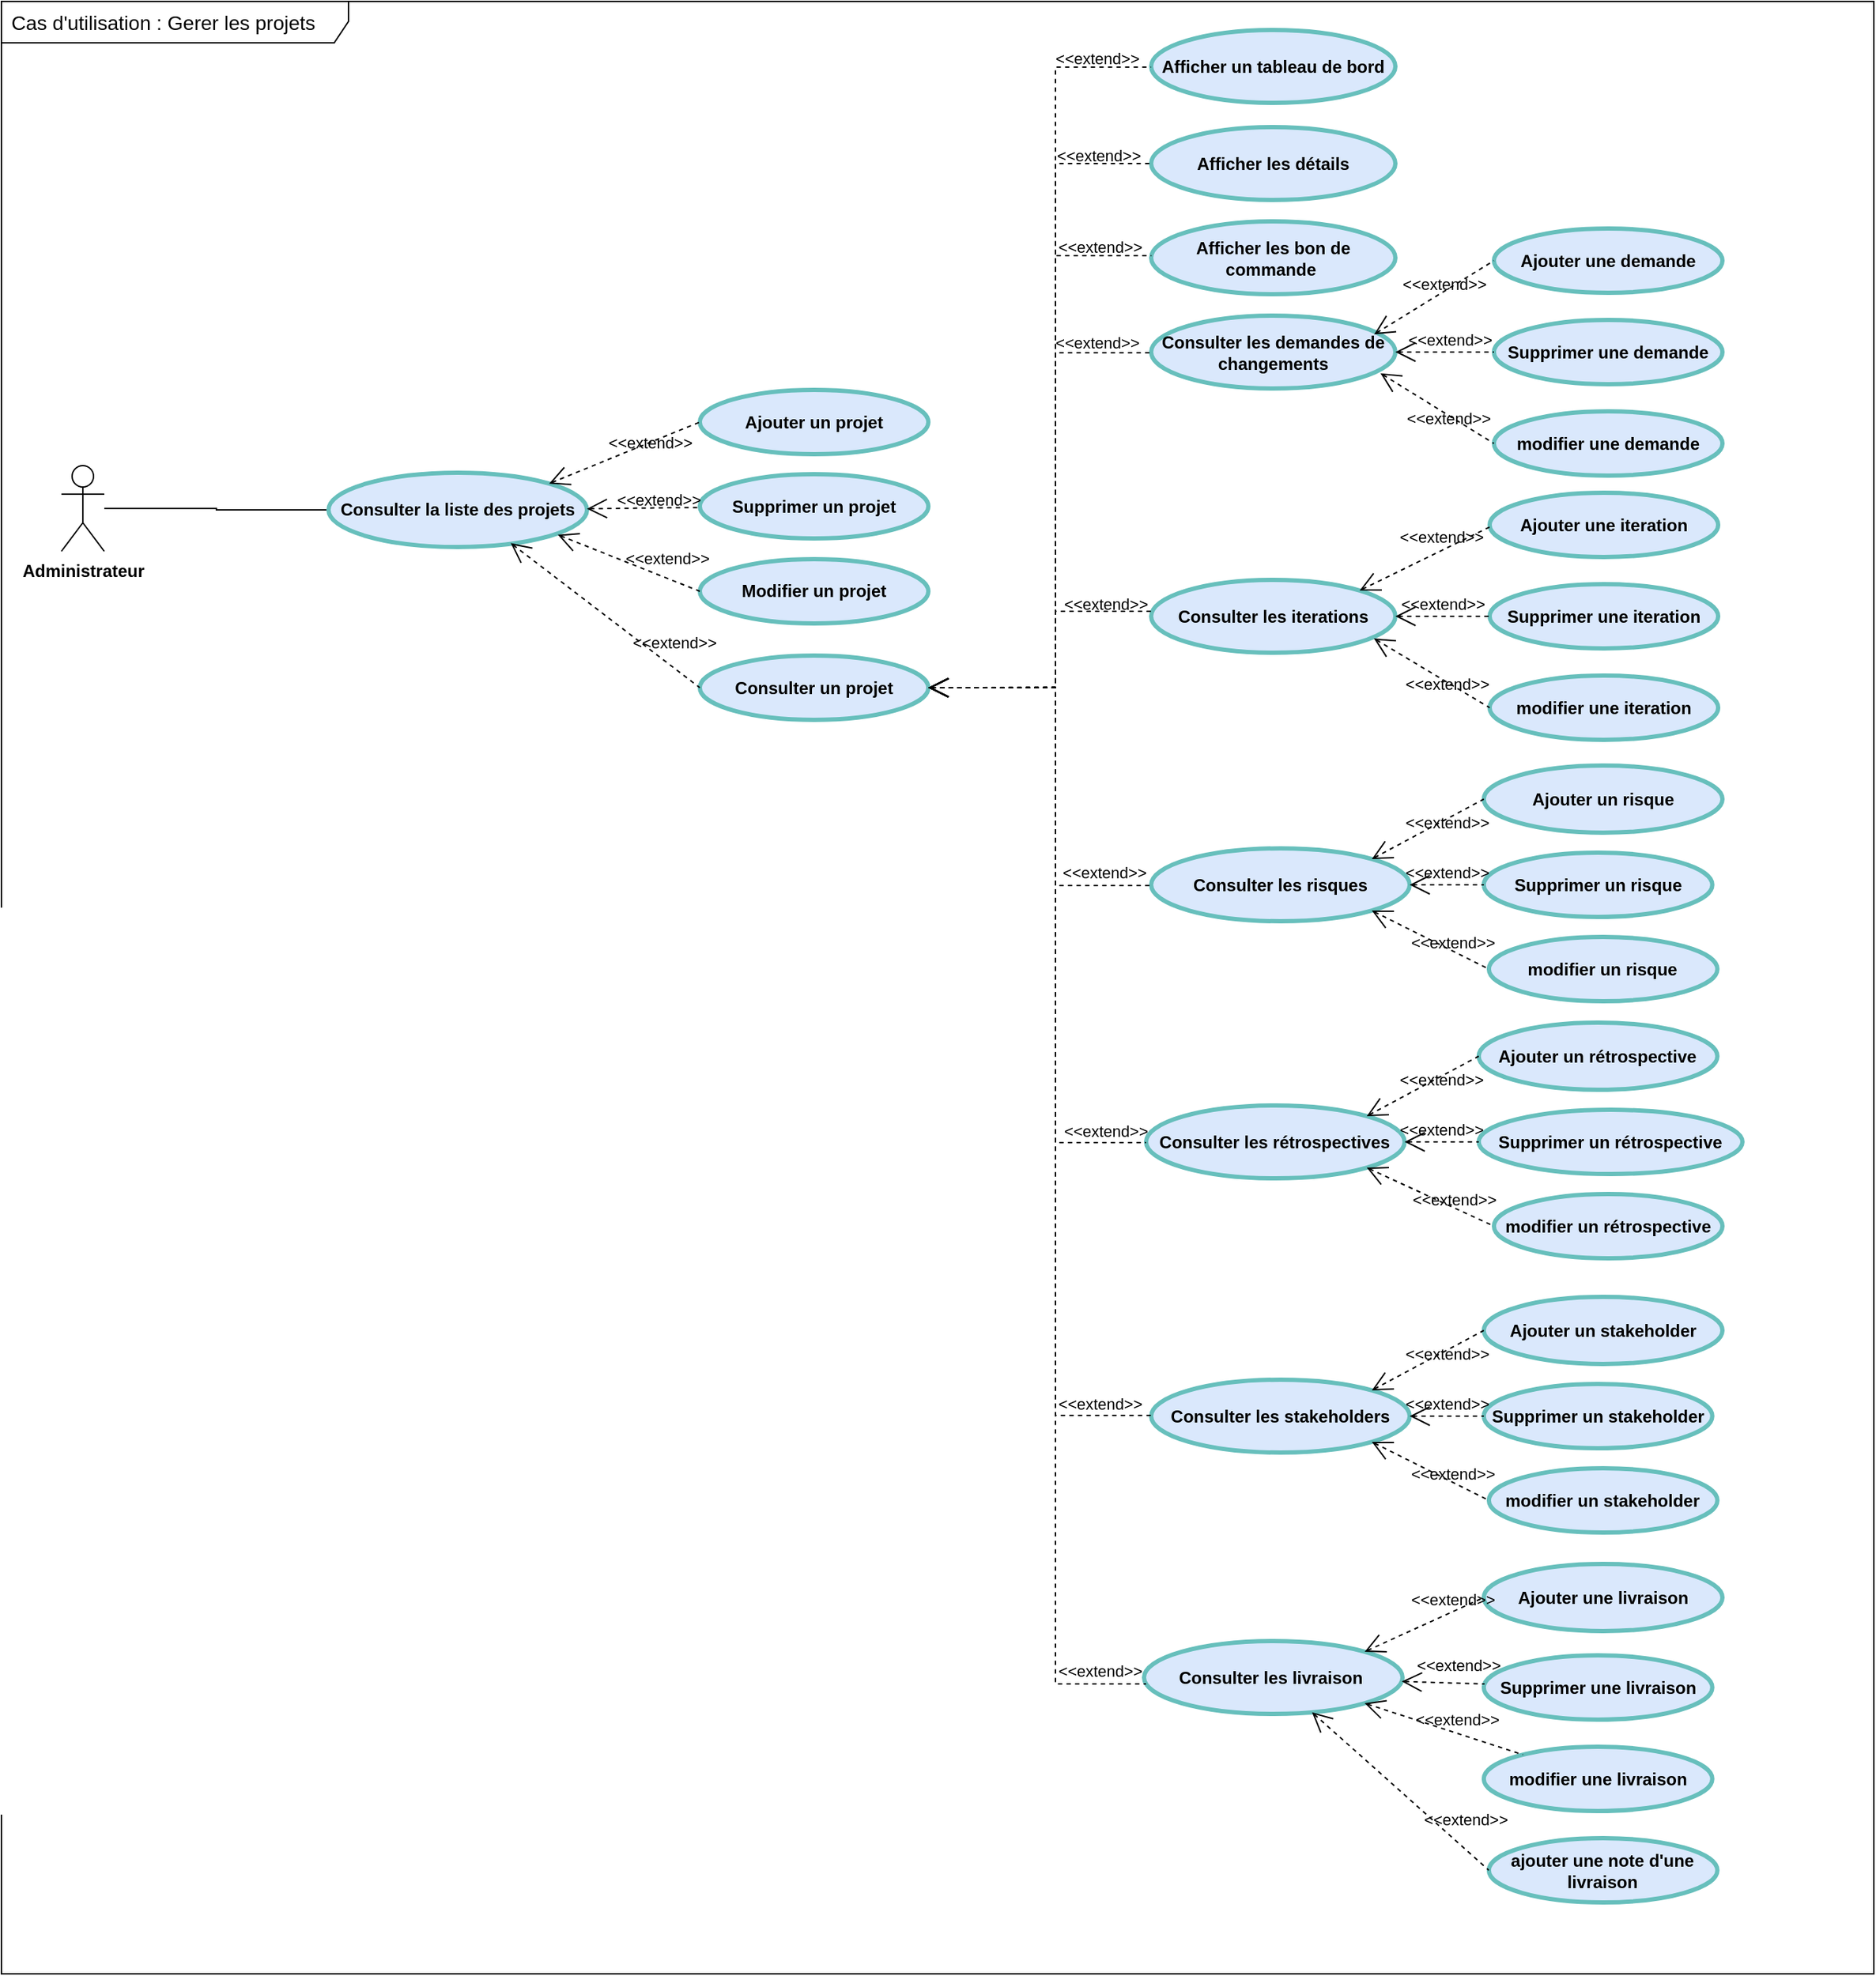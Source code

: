 <mxfile version="17.1.3" type="github">
  <diagram id="lqeS9QWTc5A_XZJM_jDW" name="Page-1">
    <mxGraphModel dx="868" dy="-4194" grid="0" gridSize="10" guides="1" tooltips="1" connect="1" arrows="1" fold="1" page="1" pageScale="1" pageWidth="827" pageHeight="1169" math="0" shadow="0">
      <root>
        <mxCell id="0" />
        <mxCell id="1" parent="0" />
        <mxCell id="lvj-AdMTASe0IMn5T47T-1" value="&lt;div style=&quot;text-align: center&quot;&gt;&lt;span&gt;Cas d&#39;utilisation : Gerer les projets&lt;/span&gt;&lt;/div&gt;" style="shape=umlFrame;tabPosition=left;html=1;boundedLbl=1;labelInHeader=1;width=243;height=29;swimlaneFillColor=#ffffff;align=left;spacingLeft=5;fontSize=14;" parent="1" vertex="1">
          <mxGeometry x="227" y="4830" width="1311" height="1381" as="geometry" />
        </mxCell>
        <mxCell id="lvj-AdMTASe0IMn5T47T-22" style="edgeStyle=orthogonalEdgeStyle;rounded=0;orthogonalLoop=1;jettySize=auto;html=1;endArrow=none;endFill=0;" parent="1" source="lvj-AdMTASe0IMn5T47T-3" target="lvj-AdMTASe0IMn5T47T-14" edge="1">
          <mxGeometry relative="1" as="geometry" />
        </mxCell>
        <mxCell id="lvj-AdMTASe0IMn5T47T-3" value="&lt;span style=&quot;font-weight: 700&quot;&gt;Administrateur&lt;/span&gt;" style="shape=umlActor;verticalLabelPosition=bottom;verticalAlign=top;html=1;outlineConnect=0;" parent="1" vertex="1">
          <mxGeometry x="269" y="5155" width="30" height="60" as="geometry" />
        </mxCell>
        <mxCell id="lvj-AdMTASe0IMn5T47T-4" value="Consulter les livraison&amp;nbsp;" style="shape=ellipse;html=1;strokeWidth=3;fontStyle=1;whiteSpace=wrap;align=center;perimeter=ellipsePerimeter;fillColor=#dae8fc;strokeColor=#67BFBC;" parent="1" vertex="1">
          <mxGeometry x="1027" y="5978" width="181" height="51" as="geometry" />
        </mxCell>
        <mxCell id="lvj-AdMTASe0IMn5T47T-5" value="Ajouter une livraison" style="shape=ellipse;html=1;strokeWidth=3;fontStyle=1;whiteSpace=wrap;align=center;perimeter=ellipsePerimeter;fillColor=#dae8fc;strokeColor=#67BFBC;" parent="1" vertex="1">
          <mxGeometry x="1264.89" y="5924" width="167.11" height="47" as="geometry" />
        </mxCell>
        <mxCell id="lvj-AdMTASe0IMn5T47T-6" value="Supprimer une&amp;nbsp;livraison" style="shape=ellipse;html=1;strokeWidth=3;fontStyle=1;whiteSpace=wrap;align=center;perimeter=ellipsePerimeter;fillColor=#dae8fc;strokeColor=#67BFBC;" parent="1" vertex="1">
          <mxGeometry x="1264.89" y="5988" width="160" height="45" as="geometry" />
        </mxCell>
        <mxCell id="lvj-AdMTASe0IMn5T47T-7" value="modifier une livraison" style="shape=ellipse;html=1;strokeWidth=3;fontStyle=1;whiteSpace=wrap;align=center;perimeter=ellipsePerimeter;fillColor=#dae8fc;strokeColor=#67BFBC;" parent="1" vertex="1">
          <mxGeometry x="1264.89" y="6052" width="160" height="45" as="geometry" />
        </mxCell>
        <mxCell id="lvj-AdMTASe0IMn5T47T-8" value="&amp;lt;&amp;lt;extend&amp;gt;&amp;gt;" style="edgeStyle=none;html=1;startArrow=open;endArrow=none;startSize=12;verticalAlign=bottom;dashed=1;labelBackgroundColor=none;rounded=0;entryX=0;entryY=0.5;entryDx=0;entryDy=0;exitX=1;exitY=0;exitDx=0;exitDy=0;" parent="1" source="lvj-AdMTASe0IMn5T47T-4" target="lvj-AdMTASe0IMn5T47T-5" edge="1">
          <mxGeometry x="0.473" y="-1" width="160" relative="1" as="geometry">
            <mxPoint x="661.89" y="5035" as="sourcePoint" />
            <mxPoint x="821.89" y="5035" as="targetPoint" />
            <mxPoint as="offset" />
          </mxGeometry>
        </mxCell>
        <mxCell id="lvj-AdMTASe0IMn5T47T-9" value="&amp;lt;&amp;lt;extend&amp;gt;&amp;gt;" style="edgeStyle=none;html=1;startArrow=open;endArrow=none;startSize=12;verticalAlign=bottom;dashed=1;labelBackgroundColor=none;rounded=0;" parent="1" source="lvj-AdMTASe0IMn5T47T-4" target="lvj-AdMTASe0IMn5T47T-6" edge="1">
          <mxGeometry x="0.385" y="3" width="160" relative="1" as="geometry">
            <mxPoint x="661.89" y="5035" as="sourcePoint" />
            <mxPoint x="821.89" y="5035" as="targetPoint" />
            <mxPoint x="-1" as="offset" />
          </mxGeometry>
        </mxCell>
        <mxCell id="lvj-AdMTASe0IMn5T47T-10" value="&amp;lt;&amp;lt;extend&amp;gt;&amp;gt;" style="edgeStyle=none;html=1;startArrow=open;endArrow=none;startSize=12;verticalAlign=bottom;dashed=1;labelBackgroundColor=none;rounded=0;exitX=1;exitY=1;exitDx=0;exitDy=0;" parent="1" source="lvj-AdMTASe0IMn5T47T-4" target="lvj-AdMTASe0IMn5T47T-7" edge="1">
          <mxGeometry x="0.155" width="160" relative="1" as="geometry">
            <mxPoint x="673.89" y="5127" as="sourcePoint" />
            <mxPoint x="836.89" y="5124" as="targetPoint" />
            <mxPoint as="offset" />
          </mxGeometry>
        </mxCell>
        <mxCell id="lvj-AdMTASe0IMn5T47T-14" value="Consulter la liste des projets" style="shape=ellipse;html=1;strokeWidth=3;fontStyle=1;whiteSpace=wrap;align=center;perimeter=ellipsePerimeter;fillColor=#dae8fc;strokeColor=#67BFBC;" parent="1" vertex="1">
          <mxGeometry x="456" y="5160" width="181" height="52" as="geometry" />
        </mxCell>
        <mxCell id="lvj-AdMTASe0IMn5T47T-15" value="Ajouter un projet" style="shape=ellipse;html=1;strokeWidth=3;fontStyle=1;whiteSpace=wrap;align=center;perimeter=ellipsePerimeter;fillColor=#dae8fc;strokeColor=#67BFBC;" parent="1" vertex="1">
          <mxGeometry x="716" y="5102" width="160" height="45" as="geometry" />
        </mxCell>
        <mxCell id="lvj-AdMTASe0IMn5T47T-16" value="Supprimer un projet" style="shape=ellipse;html=1;strokeWidth=3;fontStyle=1;whiteSpace=wrap;align=center;perimeter=ellipsePerimeter;fillColor=#dae8fc;strokeColor=#67BFBC;" parent="1" vertex="1">
          <mxGeometry x="716" y="5161" width="160" height="45" as="geometry" />
        </mxCell>
        <mxCell id="lvj-AdMTASe0IMn5T47T-17" value="Modifier un projet" style="shape=ellipse;html=1;strokeWidth=3;fontStyle=1;whiteSpace=wrap;align=center;perimeter=ellipsePerimeter;fillColor=#dae8fc;strokeColor=#67BFBC;" parent="1" vertex="1">
          <mxGeometry x="716" y="5220.5" width="160" height="45" as="geometry" />
        </mxCell>
        <mxCell id="lvj-AdMTASe0IMn5T47T-18" value="&amp;lt;&amp;lt;extend&amp;gt;&amp;gt;" style="edgeStyle=none;html=1;startArrow=open;endArrow=none;startSize=12;verticalAlign=bottom;dashed=1;labelBackgroundColor=none;rounded=0;entryX=0;entryY=0.5;entryDx=0;entryDy=0;exitX=1;exitY=0;exitDx=0;exitDy=0;" parent="1" source="lvj-AdMTASe0IMn5T47T-14" target="lvj-AdMTASe0IMn5T47T-15" edge="1">
          <mxGeometry x="0.276" y="-8" width="160" relative="1" as="geometry">
            <mxPoint x="520" y="5246" as="sourcePoint" />
            <mxPoint x="680" y="5246" as="targetPoint" />
            <mxPoint as="offset" />
          </mxGeometry>
        </mxCell>
        <mxCell id="lvj-AdMTASe0IMn5T47T-19" value="&amp;lt;&amp;lt;extend&amp;gt;&amp;gt;" style="edgeStyle=none;html=1;startArrow=open;endArrow=none;startSize=12;verticalAlign=bottom;dashed=1;labelBackgroundColor=none;rounded=0;" parent="1" source="lvj-AdMTASe0IMn5T47T-14" target="lvj-AdMTASe0IMn5T47T-16" edge="1">
          <mxGeometry x="0.266" y="-2" width="160" relative="1" as="geometry">
            <mxPoint x="612" y="5132" as="sourcePoint" />
            <mxPoint x="772" y="5132" as="targetPoint" />
            <mxPoint y="1" as="offset" />
          </mxGeometry>
        </mxCell>
        <mxCell id="lvj-AdMTASe0IMn5T47T-20" value="&amp;lt;&amp;lt;extend&amp;gt;&amp;gt;" style="edgeStyle=none;html=1;startArrow=open;endArrow=none;startSize=12;verticalAlign=bottom;dashed=1;labelBackgroundColor=none;rounded=0;entryX=0;entryY=0.5;entryDx=0;entryDy=0;exitX=0.887;exitY=0.835;exitDx=0;exitDy=0;exitPerimeter=0;" parent="1" source="lvj-AdMTASe0IMn5T47T-14" target="lvj-AdMTASe0IMn5T47T-17" edge="1">
          <mxGeometry x="0.501" y="4" width="160" relative="1" as="geometry">
            <mxPoint x="612" y="5132" as="sourcePoint" />
            <mxPoint x="772" y="5132" as="targetPoint" />
            <mxPoint as="offset" />
          </mxGeometry>
        </mxCell>
        <mxCell id="lvj-AdMTASe0IMn5T47T-21" value="Consulter un projet" style="shape=ellipse;html=1;strokeWidth=3;fontStyle=1;whiteSpace=wrap;align=center;perimeter=ellipsePerimeter;fillColor=#dae8fc;strokeColor=#67BFBC;" parent="1" vertex="1">
          <mxGeometry x="716" y="5288" width="160" height="45" as="geometry" />
        </mxCell>
        <mxCell id="lvj-AdMTASe0IMn5T47T-23" value="&amp;lt;&amp;lt;extend&amp;gt;&amp;gt;" style="edgeStyle=none;html=1;startArrow=open;endArrow=none;startSize=12;verticalAlign=bottom;dashed=1;labelBackgroundColor=none;rounded=0;entryX=0;entryY=0.5;entryDx=0;entryDy=0;exitX=0.705;exitY=0.948;exitDx=0;exitDy=0;exitPerimeter=0;" parent="1" source="lvj-AdMTASe0IMn5T47T-14" target="lvj-AdMTASe0IMn5T47T-21" edge="1">
          <mxGeometry x="0.655" y="7" width="160" relative="1" as="geometry">
            <mxPoint x="424" y="5280" as="sourcePoint" />
            <mxPoint x="584" y="5280" as="targetPoint" />
            <mxPoint x="1" as="offset" />
          </mxGeometry>
        </mxCell>
        <mxCell id="lvj-AdMTASe0IMn5T47T-24" value="Afficher un tableau de bord" style="shape=ellipse;html=1;strokeWidth=3;fontStyle=1;whiteSpace=wrap;align=center;perimeter=ellipsePerimeter;fillColor=#dae8fc;strokeColor=#67BFBC;" parent="1" vertex="1">
          <mxGeometry x="1032" y="4850" width="171" height="51" as="geometry" />
        </mxCell>
        <mxCell id="lvj-AdMTASe0IMn5T47T-25" value="&amp;lt;&amp;lt;extend&amp;gt;&amp;gt;" style="edgeStyle=orthogonalEdgeStyle;html=1;startArrow=open;endArrow=none;startSize=12;verticalAlign=bottom;dashed=1;labelBackgroundColor=none;rounded=0;" parent="1" source="lvj-AdMTASe0IMn5T47T-21" target="lvj-AdMTASe0IMn5T47T-24" edge="1">
          <mxGeometry x="0.871" y="-3" width="160" relative="1" as="geometry">
            <mxPoint x="876" y="5229.5" as="sourcePoint" />
            <mxPoint x="1051" y="5163" as="targetPoint" />
            <Array as="points">
              <mxPoint x="965" y="5310" />
              <mxPoint x="965" y="4876" />
            </Array>
            <mxPoint as="offset" />
          </mxGeometry>
        </mxCell>
        <mxCell id="lvj-AdMTASe0IMn5T47T-26" value="Afficher les détails" style="shape=ellipse;html=1;strokeWidth=3;fontStyle=1;whiteSpace=wrap;align=center;perimeter=ellipsePerimeter;fillColor=#dae8fc;strokeColor=#67BFBC;" parent="1" vertex="1">
          <mxGeometry x="1032" y="4918" width="171" height="51" as="geometry" />
        </mxCell>
        <mxCell id="lvj-AdMTASe0IMn5T47T-27" value="&amp;lt;&amp;lt;extend&amp;gt;&amp;gt;" style="edgeStyle=orthogonalEdgeStyle;html=1;startArrow=open;endArrow=none;startSize=12;verticalAlign=bottom;dashed=1;labelBackgroundColor=none;rounded=0;fontSize=11;" parent="1" source="lvj-AdMTASe0IMn5T47T-21" target="lvj-AdMTASe0IMn5T47T-26" edge="1">
          <mxGeometry x="0.858" y="-3" width="160" relative="1" as="geometry">
            <mxPoint x="876" y="5229.5" as="sourcePoint" />
            <mxPoint x="1051" y="5162" as="targetPoint" />
            <Array as="points">
              <mxPoint x="908" y="5310" />
              <mxPoint x="965" y="5310" />
              <mxPoint x="965" y="4944" />
            </Array>
            <mxPoint as="offset" />
          </mxGeometry>
        </mxCell>
        <mxCell id="lvj-AdMTASe0IMn5T47T-28" value="Afficher les bon de commande&amp;nbsp;" style="shape=ellipse;html=1;strokeWidth=3;fontStyle=1;whiteSpace=wrap;align=center;perimeter=ellipsePerimeter;fillColor=#dae8fc;strokeColor=#67BFBC;" parent="1" vertex="1">
          <mxGeometry x="1032" y="4984" width="171" height="51" as="geometry" />
        </mxCell>
        <mxCell id="lvj-AdMTASe0IMn5T47T-29" value="&amp;lt;&amp;lt;extend&amp;gt;&amp;gt;" style="edgeStyle=orthogonalEdgeStyle;html=1;startArrow=open;endArrow=none;startSize=12;verticalAlign=bottom;dashed=1;labelBackgroundColor=none;rounded=0;fontSize=11;" parent="1" source="lvj-AdMTASe0IMn5T47T-21" target="lvj-AdMTASe0IMn5T47T-28" edge="1">
          <mxGeometry x="0.842" y="-3" width="160" relative="1" as="geometry">
            <mxPoint x="876" y="5229.5" as="sourcePoint" />
            <mxPoint x="997" y="5189" as="targetPoint" />
            <Array as="points">
              <mxPoint x="965" y="5310" />
              <mxPoint x="965" y="5008" />
            </Array>
            <mxPoint as="offset" />
          </mxGeometry>
        </mxCell>
        <mxCell id="lvj-AdMTASe0IMn5T47T-30" value="Consulter les demandes de changements" style="shape=ellipse;html=1;strokeWidth=3;fontStyle=1;whiteSpace=wrap;align=center;perimeter=ellipsePerimeter;fillColor=#dae8fc;strokeColor=#67BFBC;" parent="1" vertex="1">
          <mxGeometry x="1032" y="5050" width="171" height="51" as="geometry" />
        </mxCell>
        <mxCell id="lvj-AdMTASe0IMn5T47T-31" value="&amp;lt;&amp;lt;extend&amp;gt;&amp;gt;" style="edgeStyle=orthogonalEdgeStyle;html=1;startArrow=open;endArrow=none;startSize=12;verticalAlign=bottom;dashed=1;labelBackgroundColor=none;rounded=0;fontSize=11;" parent="1" source="lvj-AdMTASe0IMn5T47T-21" target="lvj-AdMTASe0IMn5T47T-30" edge="1">
          <mxGeometry x="0.805" y="-2" width="160" relative="1" as="geometry">
            <mxPoint x="876" y="5229.5" as="sourcePoint" />
            <mxPoint x="969" y="5224" as="targetPoint" />
            <Array as="points">
              <mxPoint x="965" y="5310" />
              <mxPoint x="965" y="5076" />
            </Array>
            <mxPoint as="offset" />
          </mxGeometry>
        </mxCell>
        <mxCell id="lvj-AdMTASe0IMn5T47T-32" value="Ajouter une demande" style="shape=ellipse;html=1;strokeWidth=3;fontStyle=1;whiteSpace=wrap;align=center;perimeter=ellipsePerimeter;fillColor=#dae8fc;strokeColor=#67BFBC;" parent="1" vertex="1">
          <mxGeometry x="1272" y="4989" width="160" height="45" as="geometry" />
        </mxCell>
        <mxCell id="lvj-AdMTASe0IMn5T47T-33" value="Supprimer une demande" style="shape=ellipse;html=1;strokeWidth=3;fontStyle=1;whiteSpace=wrap;align=center;perimeter=ellipsePerimeter;fillColor=#dae8fc;strokeColor=#67BFBC;" parent="1" vertex="1">
          <mxGeometry x="1272" y="5053" width="160" height="45" as="geometry" />
        </mxCell>
        <mxCell id="lvj-AdMTASe0IMn5T47T-34" value="modifier une demande" style="shape=ellipse;html=1;strokeWidth=3;fontStyle=1;whiteSpace=wrap;align=center;perimeter=ellipsePerimeter;fillColor=#dae8fc;strokeColor=#67BFBC;" parent="1" vertex="1">
          <mxGeometry x="1272" y="5117" width="160" height="45" as="geometry" />
        </mxCell>
        <mxCell id="lvj-AdMTASe0IMn5T47T-35" value="&amp;lt;&amp;lt;extend&amp;gt;&amp;gt;" style="edgeStyle=none;html=1;startArrow=open;endArrow=none;startSize=12;verticalAlign=bottom;dashed=1;labelBackgroundColor=none;rounded=0;fontSize=11;" parent="1" source="lvj-AdMTASe0IMn5T47T-30" target="lvj-AdMTASe0IMn5T47T-33" edge="1">
          <mxGeometry x="0.101" width="160" relative="1" as="geometry">
            <mxPoint x="1027" y="5245" as="sourcePoint" />
            <mxPoint x="1187" y="5245" as="targetPoint" />
            <mxPoint as="offset" />
          </mxGeometry>
        </mxCell>
        <mxCell id="lvj-AdMTASe0IMn5T47T-36" value="&amp;lt;&amp;lt;extend&amp;gt;&amp;gt;" style="edgeStyle=none;html=1;startArrow=open;endArrow=none;startSize=12;verticalAlign=bottom;dashed=1;labelBackgroundColor=none;rounded=0;fontSize=11;entryX=0;entryY=0.5;entryDx=0;entryDy=0;exitX=0.939;exitY=0.791;exitDx=0;exitDy=0;exitPerimeter=0;" parent="1" source="lvj-AdMTASe0IMn5T47T-30" target="lvj-AdMTASe0IMn5T47T-34" edge="1">
          <mxGeometry x="0.322" y="-10" width="160" relative="1" as="geometry">
            <mxPoint x="1027" y="5245" as="sourcePoint" />
            <mxPoint x="1187" y="5245" as="targetPoint" />
            <mxPoint as="offset" />
          </mxGeometry>
        </mxCell>
        <mxCell id="lvj-AdMTASe0IMn5T47T-37" value="&amp;lt;&amp;lt;extend&amp;gt;&amp;gt;" style="edgeStyle=none;html=1;startArrow=open;endArrow=none;startSize=12;verticalAlign=bottom;dashed=1;labelBackgroundColor=none;rounded=0;fontSize=11;entryX=0;entryY=0.5;entryDx=0;entryDy=0;exitX=0.913;exitY=0.257;exitDx=0;exitDy=0;exitPerimeter=0;" parent="1" source="lvj-AdMTASe0IMn5T47T-30" target="lvj-AdMTASe0IMn5T47T-32" edge="1">
          <mxGeometry x="0.123" y="-3" width="160" relative="1" as="geometry">
            <mxPoint x="1027" y="5245" as="sourcePoint" />
            <mxPoint x="1187" y="5245" as="targetPoint" />
            <mxPoint as="offset" />
          </mxGeometry>
        </mxCell>
        <mxCell id="lvj-AdMTASe0IMn5T47T-38" value="Consulter les iterations" style="shape=ellipse;html=1;strokeWidth=3;fontStyle=1;whiteSpace=wrap;align=center;perimeter=ellipsePerimeter;fillColor=#dae8fc;strokeColor=#67BFBC;" parent="1" vertex="1">
          <mxGeometry x="1032" y="5235" width="171" height="51" as="geometry" />
        </mxCell>
        <mxCell id="lvj-AdMTASe0IMn5T47T-39" value="&amp;lt;&amp;lt;extend&amp;gt;&amp;gt;" style="edgeStyle=orthogonalEdgeStyle;html=1;startArrow=open;endArrow=none;startSize=12;verticalAlign=bottom;dashed=1;labelBackgroundColor=none;rounded=0;fontSize=11;" parent="1" source="lvj-AdMTASe0IMn5T47T-21" target="lvj-AdMTASe0IMn5T47T-38" edge="1">
          <mxGeometry x="0.688" y="-4" width="160" relative="1" as="geometry">
            <mxPoint x="876" y="5229.5" as="sourcePoint" />
            <mxPoint x="1071" y="5259" as="targetPoint" />
            <Array as="points">
              <mxPoint x="965" y="5310" />
              <mxPoint x="965" y="5257" />
            </Array>
            <mxPoint as="offset" />
          </mxGeometry>
        </mxCell>
        <mxCell id="lvj-AdMTASe0IMn5T47T-41" value="Ajouter une iteration" style="shape=ellipse;html=1;strokeWidth=3;fontStyle=1;whiteSpace=wrap;align=center;perimeter=ellipsePerimeter;fillColor=#dae8fc;strokeColor=#67BFBC;" parent="1" vertex="1">
          <mxGeometry x="1269" y="5174" width="160" height="45" as="geometry" />
        </mxCell>
        <mxCell id="lvj-AdMTASe0IMn5T47T-42" value="Supprimer une iteration" style="shape=ellipse;html=1;strokeWidth=3;fontStyle=1;whiteSpace=wrap;align=center;perimeter=ellipsePerimeter;fillColor=#dae8fc;strokeColor=#67BFBC;" parent="1" vertex="1">
          <mxGeometry x="1269" y="5238" width="160" height="45" as="geometry" />
        </mxCell>
        <mxCell id="lvj-AdMTASe0IMn5T47T-43" value="modifier une iteration" style="shape=ellipse;html=1;strokeWidth=3;fontStyle=1;whiteSpace=wrap;align=center;perimeter=ellipsePerimeter;fillColor=#dae8fc;strokeColor=#67BFBC;" parent="1" vertex="1">
          <mxGeometry x="1269" y="5302" width="160" height="45" as="geometry" />
        </mxCell>
        <mxCell id="lvj-AdMTASe0IMn5T47T-44" value="&amp;lt;&amp;lt;extend&amp;gt;&amp;gt;" style="edgeStyle=none;html=1;startArrow=open;endArrow=none;startSize=12;verticalAlign=bottom;dashed=1;labelBackgroundColor=none;rounded=0;fontSize=11;exitX=1;exitY=0;exitDx=0;exitDy=0;" parent="1" source="lvj-AdMTASe0IMn5T47T-38" edge="1">
          <mxGeometry x="0.23" y="1" width="160" relative="1" as="geometry">
            <mxPoint x="1163" y="5206" as="sourcePoint" />
            <mxPoint x="1271" y="5197" as="targetPoint" />
            <mxPoint as="offset" />
          </mxGeometry>
        </mxCell>
        <mxCell id="lvj-AdMTASe0IMn5T47T-45" value="&amp;lt;&amp;lt;extend&amp;gt;&amp;gt;" style="edgeStyle=none;html=1;startArrow=open;endArrow=none;startSize=12;verticalAlign=bottom;dashed=1;labelBackgroundColor=none;rounded=0;fontSize=11;" parent="1" source="lvj-AdMTASe0IMn5T47T-38" target="lvj-AdMTASe0IMn5T47T-42" edge="1">
          <mxGeometry width="160" relative="1" as="geometry">
            <mxPoint x="1184" y="5239" as="sourcePoint" />
            <mxPoint x="1344" y="5226" as="targetPoint" />
          </mxGeometry>
        </mxCell>
        <mxCell id="lvj-AdMTASe0IMn5T47T-46" value="&amp;lt;&amp;lt;extend&amp;gt;&amp;gt;" style="edgeStyle=none;html=1;startArrow=open;endArrow=none;startSize=12;verticalAlign=bottom;dashed=1;labelBackgroundColor=none;rounded=0;fontSize=11;entryX=0;entryY=0.5;entryDx=0;entryDy=0;exitX=0.912;exitY=0.804;exitDx=0;exitDy=0;exitPerimeter=0;" parent="1" source="lvj-AdMTASe0IMn5T47T-38" target="lvj-AdMTASe0IMn5T47T-43" edge="1">
          <mxGeometry x="0.373" y="-9" width="160" relative="1" as="geometry">
            <mxPoint x="1184" y="5226" as="sourcePoint" />
            <mxPoint x="1344" y="5226" as="targetPoint" />
            <mxPoint as="offset" />
          </mxGeometry>
        </mxCell>
        <mxCell id="lvj-AdMTASe0IMn5T47T-47" value="Consulter les risques" style="shape=ellipse;html=1;strokeWidth=3;fontStyle=1;whiteSpace=wrap;align=center;perimeter=ellipsePerimeter;fillColor=#dae8fc;strokeColor=#67BFBC;" parent="1" vertex="1">
          <mxGeometry x="1032" y="5423" width="181" height="51" as="geometry" />
        </mxCell>
        <mxCell id="lvj-AdMTASe0IMn5T47T-48" value="Ajouter un risque" style="shape=ellipse;html=1;strokeWidth=3;fontStyle=1;whiteSpace=wrap;align=center;perimeter=ellipsePerimeter;fillColor=#dae8fc;strokeColor=#67BFBC;" parent="1" vertex="1">
          <mxGeometry x="1264.89" y="5365" width="167.11" height="47" as="geometry" />
        </mxCell>
        <mxCell id="lvj-AdMTASe0IMn5T47T-49" value="Supprimer un risque" style="shape=ellipse;html=1;strokeWidth=3;fontStyle=1;whiteSpace=wrap;align=center;perimeter=ellipsePerimeter;fillColor=#dae8fc;strokeColor=#67BFBC;" parent="1" vertex="1">
          <mxGeometry x="1264.89" y="5426" width="160" height="45" as="geometry" />
        </mxCell>
        <mxCell id="lvj-AdMTASe0IMn5T47T-50" value="modifier un risque" style="shape=ellipse;html=1;strokeWidth=3;fontStyle=1;whiteSpace=wrap;align=center;perimeter=ellipsePerimeter;fillColor=#dae8fc;strokeColor=#67BFBC;" parent="1" vertex="1">
          <mxGeometry x="1268.45" y="5485" width="160" height="45" as="geometry" />
        </mxCell>
        <mxCell id="lvj-AdMTASe0IMn5T47T-51" value="&amp;lt;&amp;lt;extend&amp;gt;&amp;gt;" style="edgeStyle=none;html=1;startArrow=open;endArrow=none;startSize=12;verticalAlign=bottom;dashed=1;labelBackgroundColor=none;rounded=0;fontSize=11;entryX=0;entryY=0.5;entryDx=0;entryDy=0;exitX=1;exitY=0;exitDx=0;exitDy=0;" parent="1" source="lvj-AdMTASe0IMn5T47T-47" target="lvj-AdMTASe0IMn5T47T-48" edge="1">
          <mxGeometry x="0.214" y="-10" width="160" relative="1" as="geometry">
            <mxPoint x="1102" y="5460" as="sourcePoint" />
            <mxPoint x="1262" y="5460" as="targetPoint" />
            <mxPoint as="offset" />
          </mxGeometry>
        </mxCell>
        <mxCell id="lvj-AdMTASe0IMn5T47T-52" value="&amp;lt;&amp;lt;extend&amp;gt;&amp;gt;" style="edgeStyle=none;html=1;startArrow=open;endArrow=none;startSize=12;verticalAlign=bottom;dashed=1;labelBackgroundColor=none;rounded=0;fontSize=11;" parent="1" source="lvj-AdMTASe0IMn5T47T-47" target="lvj-AdMTASe0IMn5T47T-49" edge="1">
          <mxGeometry width="160" relative="1" as="geometry">
            <mxPoint x="1102" y="5460" as="sourcePoint" />
            <mxPoint x="1262" y="5460" as="targetPoint" />
          </mxGeometry>
        </mxCell>
        <mxCell id="lvj-AdMTASe0IMn5T47T-53" value="&amp;lt;&amp;lt;extend&amp;gt;&amp;gt;" style="edgeStyle=none;html=1;startArrow=open;endArrow=none;startSize=12;verticalAlign=bottom;dashed=1;labelBackgroundColor=none;rounded=0;fontSize=11;entryX=0;entryY=0.5;entryDx=0;entryDy=0;exitX=1;exitY=1;exitDx=0;exitDy=0;" parent="1" source="lvj-AdMTASe0IMn5T47T-47" target="lvj-AdMTASe0IMn5T47T-50" edge="1">
          <mxGeometry x="0.409" y="-3" width="160" relative="1" as="geometry">
            <mxPoint x="1143" y="5477" as="sourcePoint" />
            <mxPoint x="1303" y="5477" as="targetPoint" />
            <mxPoint as="offset" />
          </mxGeometry>
        </mxCell>
        <mxCell id="lvj-AdMTASe0IMn5T47T-54" value="&amp;lt;&amp;lt;extend&amp;gt;&amp;gt;" style="edgeStyle=orthogonalEdgeStyle;html=1;startArrow=open;endArrow=none;startSize=12;verticalAlign=bottom;dashed=1;labelBackgroundColor=none;rounded=0;fontSize=11;" parent="1" source="lvj-AdMTASe0IMn5T47T-21" target="lvj-AdMTASe0IMn5T47T-47" edge="1">
          <mxGeometry x="0.776" width="160" relative="1" as="geometry">
            <mxPoint x="876.0" y="5220.467" as="sourcePoint" />
            <mxPoint x="1291" y="5466" as="targetPoint" />
            <Array as="points">
              <mxPoint x="965" y="5311" />
              <mxPoint x="965" y="5449" />
            </Array>
            <mxPoint as="offset" />
          </mxGeometry>
        </mxCell>
        <mxCell id="lvj-AdMTASe0IMn5T47T-57" value="Consulter les rétrospectives" style="shape=ellipse;html=1;strokeWidth=3;fontStyle=1;whiteSpace=wrap;align=center;perimeter=ellipsePerimeter;fillColor=#dae8fc;strokeColor=#67BFBC;" parent="1" vertex="1">
          <mxGeometry x="1028.45" y="5603" width="181" height="51" as="geometry" />
        </mxCell>
        <mxCell id="lvj-AdMTASe0IMn5T47T-58" value="Ajouter un rétrospective" style="shape=ellipse;html=1;strokeWidth=3;fontStyle=1;whiteSpace=wrap;align=center;perimeter=ellipsePerimeter;fillColor=#dae8fc;strokeColor=#67BFBC;" parent="1" vertex="1">
          <mxGeometry x="1261.34" y="5545" width="167.11" height="47" as="geometry" />
        </mxCell>
        <mxCell id="lvj-AdMTASe0IMn5T47T-59" value="Supprimer un rétrospective" style="shape=ellipse;html=1;strokeWidth=3;fontStyle=1;whiteSpace=wrap;align=center;perimeter=ellipsePerimeter;fillColor=#dae8fc;strokeColor=#67BFBC;" parent="1" vertex="1">
          <mxGeometry x="1261.34" y="5606" width="184.66" height="45" as="geometry" />
        </mxCell>
        <mxCell id="lvj-AdMTASe0IMn5T47T-60" value="modifier un rétrospective" style="shape=ellipse;html=1;strokeWidth=3;fontStyle=1;whiteSpace=wrap;align=center;perimeter=ellipsePerimeter;fillColor=#dae8fc;strokeColor=#67BFBC;" parent="1" vertex="1">
          <mxGeometry x="1272" y="5665" width="160" height="45" as="geometry" />
        </mxCell>
        <mxCell id="lvj-AdMTASe0IMn5T47T-61" value="&amp;lt;&amp;lt;extend&amp;gt;&amp;gt;" style="edgeStyle=none;html=1;startArrow=open;endArrow=none;startSize=12;verticalAlign=bottom;dashed=1;labelBackgroundColor=none;rounded=0;fontSize=11;entryX=0;entryY=0.5;entryDx=0;entryDy=0;exitX=1;exitY=0;exitDx=0;exitDy=0;" parent="1" source="lvj-AdMTASe0IMn5T47T-57" target="lvj-AdMTASe0IMn5T47T-58" edge="1">
          <mxGeometry x="0.214" y="-10" width="160" relative="1" as="geometry">
            <mxPoint x="1098.45" y="5640" as="sourcePoint" />
            <mxPoint x="1258.45" y="5640" as="targetPoint" />
            <mxPoint as="offset" />
          </mxGeometry>
        </mxCell>
        <mxCell id="lvj-AdMTASe0IMn5T47T-62" value="&amp;lt;&amp;lt;extend&amp;gt;&amp;gt;" style="edgeStyle=none;html=1;startArrow=open;endArrow=none;startSize=12;verticalAlign=bottom;dashed=1;labelBackgroundColor=none;rounded=0;fontSize=11;" parent="1" source="lvj-AdMTASe0IMn5T47T-57" target="lvj-AdMTASe0IMn5T47T-59" edge="1">
          <mxGeometry width="160" relative="1" as="geometry">
            <mxPoint x="1098.45" y="5640" as="sourcePoint" />
            <mxPoint x="1258.45" y="5640" as="targetPoint" />
          </mxGeometry>
        </mxCell>
        <mxCell id="lvj-AdMTASe0IMn5T47T-63" value="&amp;lt;&amp;lt;extend&amp;gt;&amp;gt;" style="edgeStyle=none;html=1;startArrow=open;endArrow=none;startSize=12;verticalAlign=bottom;dashed=1;labelBackgroundColor=none;rounded=0;fontSize=11;entryX=0;entryY=0.5;entryDx=0;entryDy=0;exitX=1;exitY=1;exitDx=0;exitDy=0;" parent="1" source="lvj-AdMTASe0IMn5T47T-57" target="lvj-AdMTASe0IMn5T47T-60" edge="1">
          <mxGeometry x="0.409" y="-3" width="160" relative="1" as="geometry">
            <mxPoint x="1139.45" y="5657" as="sourcePoint" />
            <mxPoint x="1299.45" y="5657" as="targetPoint" />
            <mxPoint as="offset" />
          </mxGeometry>
        </mxCell>
        <mxCell id="lvj-AdMTASe0IMn5T47T-64" value="&amp;lt;&amp;lt;extend&amp;gt;&amp;gt;" style="edgeStyle=orthogonalEdgeStyle;html=1;startArrow=open;endArrow=none;startSize=12;verticalAlign=bottom;dashed=1;labelBackgroundColor=none;rounded=0;fontSize=11;" parent="1" source="lvj-AdMTASe0IMn5T47T-21" target="lvj-AdMTASe0IMn5T47T-57" edge="1">
          <mxGeometry x="0.876" y="-1" width="160" relative="1" as="geometry">
            <mxPoint x="1148" y="5640" as="sourcePoint" />
            <mxPoint x="1308" y="5640" as="targetPoint" />
            <Array as="points">
              <mxPoint x="965" y="5311" />
              <mxPoint x="965" y="5629" />
            </Array>
            <mxPoint as="offset" />
          </mxGeometry>
        </mxCell>
        <mxCell id="lvj-AdMTASe0IMn5T47T-65" value="Consulter les stakeholders" style="shape=ellipse;html=1;strokeWidth=3;fontStyle=1;whiteSpace=wrap;align=center;perimeter=ellipsePerimeter;fillColor=#dae8fc;strokeColor=#67BFBC;" parent="1" vertex="1">
          <mxGeometry x="1032" y="5795" width="181" height="51" as="geometry" />
        </mxCell>
        <mxCell id="lvj-AdMTASe0IMn5T47T-66" value="Ajouter un stakeholder" style="shape=ellipse;html=1;strokeWidth=3;fontStyle=1;whiteSpace=wrap;align=center;perimeter=ellipsePerimeter;fillColor=#dae8fc;strokeColor=#67BFBC;" parent="1" vertex="1">
          <mxGeometry x="1264.89" y="5737" width="167.11" height="47" as="geometry" />
        </mxCell>
        <mxCell id="lvj-AdMTASe0IMn5T47T-67" value="Supprimer un stakeholder" style="shape=ellipse;html=1;strokeWidth=3;fontStyle=1;whiteSpace=wrap;align=center;perimeter=ellipsePerimeter;fillColor=#dae8fc;strokeColor=#67BFBC;" parent="1" vertex="1">
          <mxGeometry x="1264.89" y="5798" width="160" height="45" as="geometry" />
        </mxCell>
        <mxCell id="lvj-AdMTASe0IMn5T47T-68" value="modifier un stakeholder" style="shape=ellipse;html=1;strokeWidth=3;fontStyle=1;whiteSpace=wrap;align=center;perimeter=ellipsePerimeter;fillColor=#dae8fc;strokeColor=#67BFBC;" parent="1" vertex="1">
          <mxGeometry x="1268.45" y="5857" width="160" height="45" as="geometry" />
        </mxCell>
        <mxCell id="lvj-AdMTASe0IMn5T47T-69" value="&amp;lt;&amp;lt;extend&amp;gt;&amp;gt;" style="edgeStyle=none;html=1;startArrow=open;endArrow=none;startSize=12;verticalAlign=bottom;dashed=1;labelBackgroundColor=none;rounded=0;fontSize=11;entryX=0;entryY=0.5;entryDx=0;entryDy=0;exitX=1;exitY=0;exitDx=0;exitDy=0;" parent="1" source="lvj-AdMTASe0IMn5T47T-65" target="lvj-AdMTASe0IMn5T47T-66" edge="1">
          <mxGeometry x="0.214" y="-10" width="160" relative="1" as="geometry">
            <mxPoint x="1102" y="5832" as="sourcePoint" />
            <mxPoint x="1262" y="5832" as="targetPoint" />
            <mxPoint as="offset" />
          </mxGeometry>
        </mxCell>
        <mxCell id="lvj-AdMTASe0IMn5T47T-70" value="&amp;lt;&amp;lt;extend&amp;gt;&amp;gt;" style="edgeStyle=none;html=1;startArrow=open;endArrow=none;startSize=12;verticalAlign=bottom;dashed=1;labelBackgroundColor=none;rounded=0;fontSize=11;" parent="1" source="lvj-AdMTASe0IMn5T47T-65" target="lvj-AdMTASe0IMn5T47T-67" edge="1">
          <mxGeometry width="160" relative="1" as="geometry">
            <mxPoint x="1102" y="5832" as="sourcePoint" />
            <mxPoint x="1262" y="5832" as="targetPoint" />
          </mxGeometry>
        </mxCell>
        <mxCell id="lvj-AdMTASe0IMn5T47T-71" value="&amp;lt;&amp;lt;extend&amp;gt;&amp;gt;" style="edgeStyle=none;html=1;startArrow=open;endArrow=none;startSize=12;verticalAlign=bottom;dashed=1;labelBackgroundColor=none;rounded=0;fontSize=11;entryX=0;entryY=0.5;entryDx=0;entryDy=0;exitX=1;exitY=1;exitDx=0;exitDy=0;" parent="1" source="lvj-AdMTASe0IMn5T47T-65" target="lvj-AdMTASe0IMn5T47T-68" edge="1">
          <mxGeometry x="0.409" y="-3" width="160" relative="1" as="geometry">
            <mxPoint x="1143" y="5849" as="sourcePoint" />
            <mxPoint x="1303" y="5849" as="targetPoint" />
            <mxPoint as="offset" />
          </mxGeometry>
        </mxCell>
        <mxCell id="lvj-AdMTASe0IMn5T47T-72" value="&amp;lt;&amp;lt;extend&amp;gt;&amp;gt;" style="edgeStyle=orthogonalEdgeStyle;html=1;startArrow=open;endArrow=none;startSize=12;verticalAlign=bottom;dashed=1;labelBackgroundColor=none;rounded=0;fontSize=11;" parent="1" source="lvj-AdMTASe0IMn5T47T-21" target="lvj-AdMTASe0IMn5T47T-65" edge="1">
          <mxGeometry x="0.892" y="-1" width="160" relative="1" as="geometry">
            <mxPoint x="1056" y="5863" as="sourcePoint" />
            <mxPoint x="1216" y="5863" as="targetPoint" />
            <Array as="points">
              <mxPoint x="965" y="5310" />
              <mxPoint x="965" y="5820" />
            </Array>
            <mxPoint as="offset" />
          </mxGeometry>
        </mxCell>
        <mxCell id="lvj-AdMTASe0IMn5T47T-73" value="&amp;lt;&amp;lt;extend&amp;gt;&amp;gt;" style="edgeStyle=orthogonalEdgeStyle;html=1;startArrow=open;endArrow=none;startSize=12;verticalAlign=bottom;dashed=1;labelBackgroundColor=none;rounded=0;fontSize=11;" parent="1" source="lvj-AdMTASe0IMn5T47T-21" target="lvj-AdMTASe0IMn5T47T-4" edge="1">
          <mxGeometry x="0.924" width="160" relative="1" as="geometry">
            <mxPoint x="981" y="5901" as="sourcePoint" />
            <mxPoint x="1364" y="5943" as="targetPoint" />
            <Array as="points">
              <mxPoint x="965" y="5310" />
              <mxPoint x="965" y="6008" />
            </Array>
            <mxPoint as="offset" />
          </mxGeometry>
        </mxCell>
        <mxCell id="UWpCNcWmf3QFVQGf2F8d-1" value="ajouter une note d&#39;une livraison" style="shape=ellipse;html=1;strokeWidth=3;fontStyle=1;whiteSpace=wrap;align=center;perimeter=ellipsePerimeter;fillColor=#dae8fc;strokeColor=#67BFBC;" vertex="1" parent="1">
          <mxGeometry x="1268.44" y="6116" width="160" height="45" as="geometry" />
        </mxCell>
        <mxCell id="UWpCNcWmf3QFVQGf2F8d-2" value="&amp;lt;&amp;lt;extend&amp;gt;&amp;gt;" style="edgeStyle=none;html=1;startArrow=open;endArrow=none;startSize=12;verticalAlign=bottom;dashed=1;labelBackgroundColor=none;rounded=0;entryX=0;entryY=0.5;entryDx=0;entryDy=0;" edge="1" parent="1" source="lvj-AdMTASe0IMn5T47T-4" target="UWpCNcWmf3QFVQGf2F8d-1">
          <mxGeometry x="0.64" y="9" width="160" relative="1" as="geometry">
            <mxPoint x="951" y="6037" as="sourcePoint" />
            <mxPoint x="1111" y="6037" as="targetPoint" />
            <mxPoint as="offset" />
          </mxGeometry>
        </mxCell>
      </root>
    </mxGraphModel>
  </diagram>
</mxfile>
